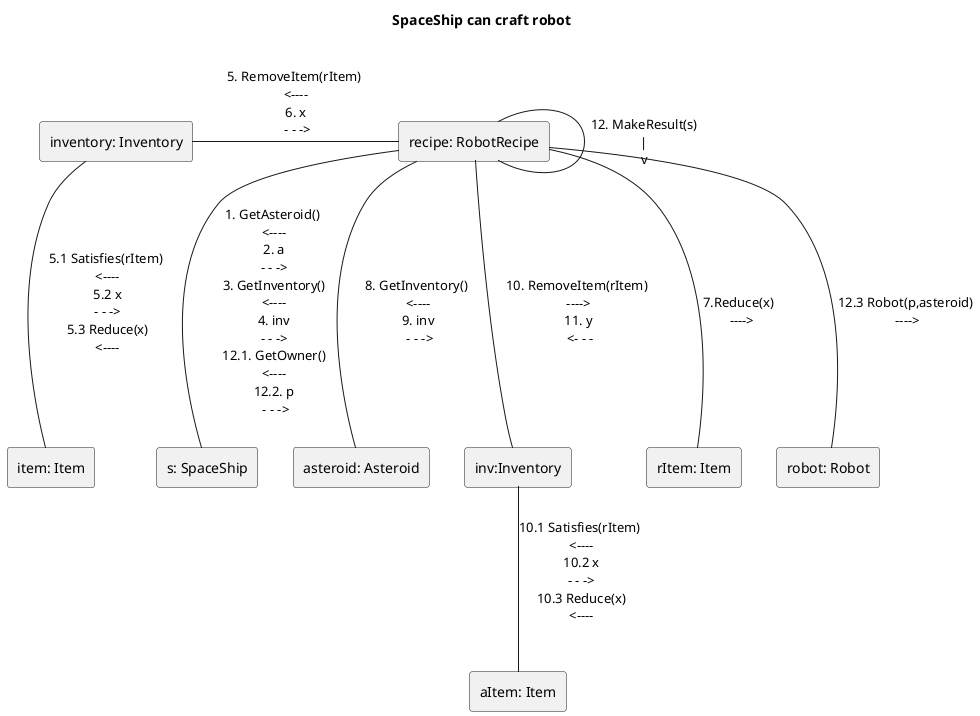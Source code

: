 @startuml
rectangle "recipe: RobotRecipe" as recipe 
rectangle "s: SpaceShip" as s 
rectangle "inventory: Inventory" as inventory 
rectangle "asteroid: Asteroid" as asteroid
rectangle "inv:Inventory" as inv 
rectangle "rItem: Item" as rItem
rectangle "robot: Robot" as robot 
rectangle "item: Item" as item
rectangle "aItem: Item" as aItem

title SpaceShip can craft robot \n 

recipe -- s: 1. GetAsteroid() \n <---- \n 2. a \n - - -> \n 3. GetInventory() \n <---- \n 4. inv \n - - -> \n 12.1. GetOwner() \n <---- \n 12.2. p \n - - ->


recipe -left- inventory: 5. RemoveItem(rItem) \n <---- \n 6. x \n - - -> 

inventory -- item: 5.1 Satisfies(rItem) \n <---- \n 5.2 x \n - - -> \n 5.3 Reduce(x) \n <---- \n 

recipe -- rItem: 7.Reduce(x) \n ---->

recipe -- asteroid: 8. GetInventory() \n <---- \n 9. inv \n - - -> 

recipe -- inv: 10. RemoveItem(rItem) \n ----> \n 11. y \n <- - - 

inv -- aItem: 10.1 Satisfies(rItem) \n <---- \n 10.2 x \n - - -> \n 10.3 Reduce(x) \n <---- \n 

recipe -down- recipe: 12. MakeResult(s)\n | \nv

recipe -- robot: 12.3 Robot(p,asteroid)\n ---->




@enduml